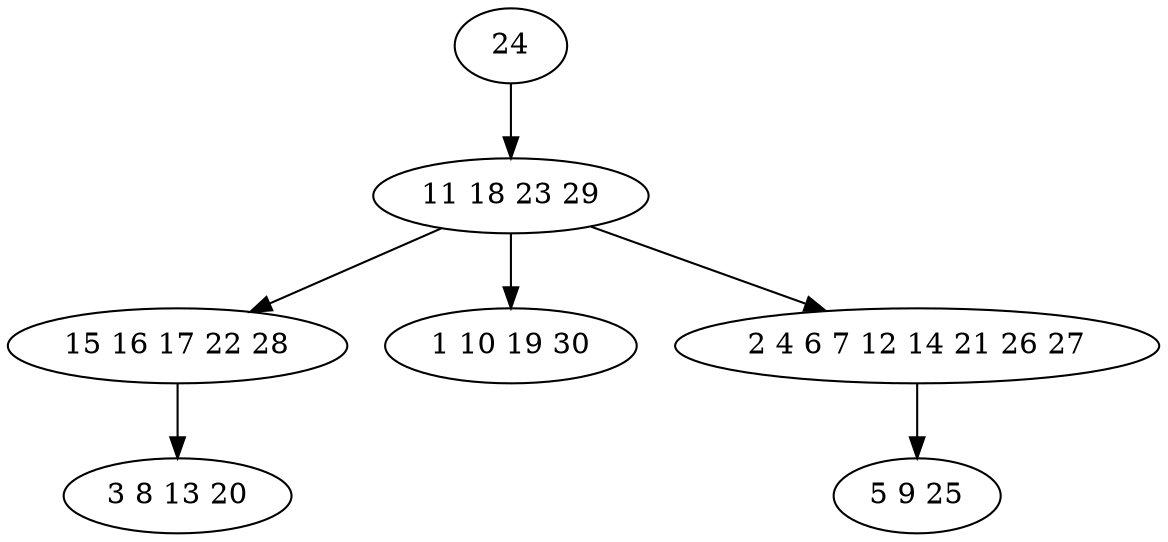 digraph true_tree {
	"0" -> "1"
	"1" -> "2"
	"1" -> "3"
	"1" -> "4"
	"2" -> "5"
	"4" -> "6"
	"0" [label="24"];
	"1" [label="11 18 23 29"];
	"2" [label="15 16 17 22 28"];
	"3" [label="1 10 19 30"];
	"4" [label="2 4 6 7 12 14 21 26 27"];
	"5" [label="3 8 13 20"];
	"6" [label="5 9 25"];
}

